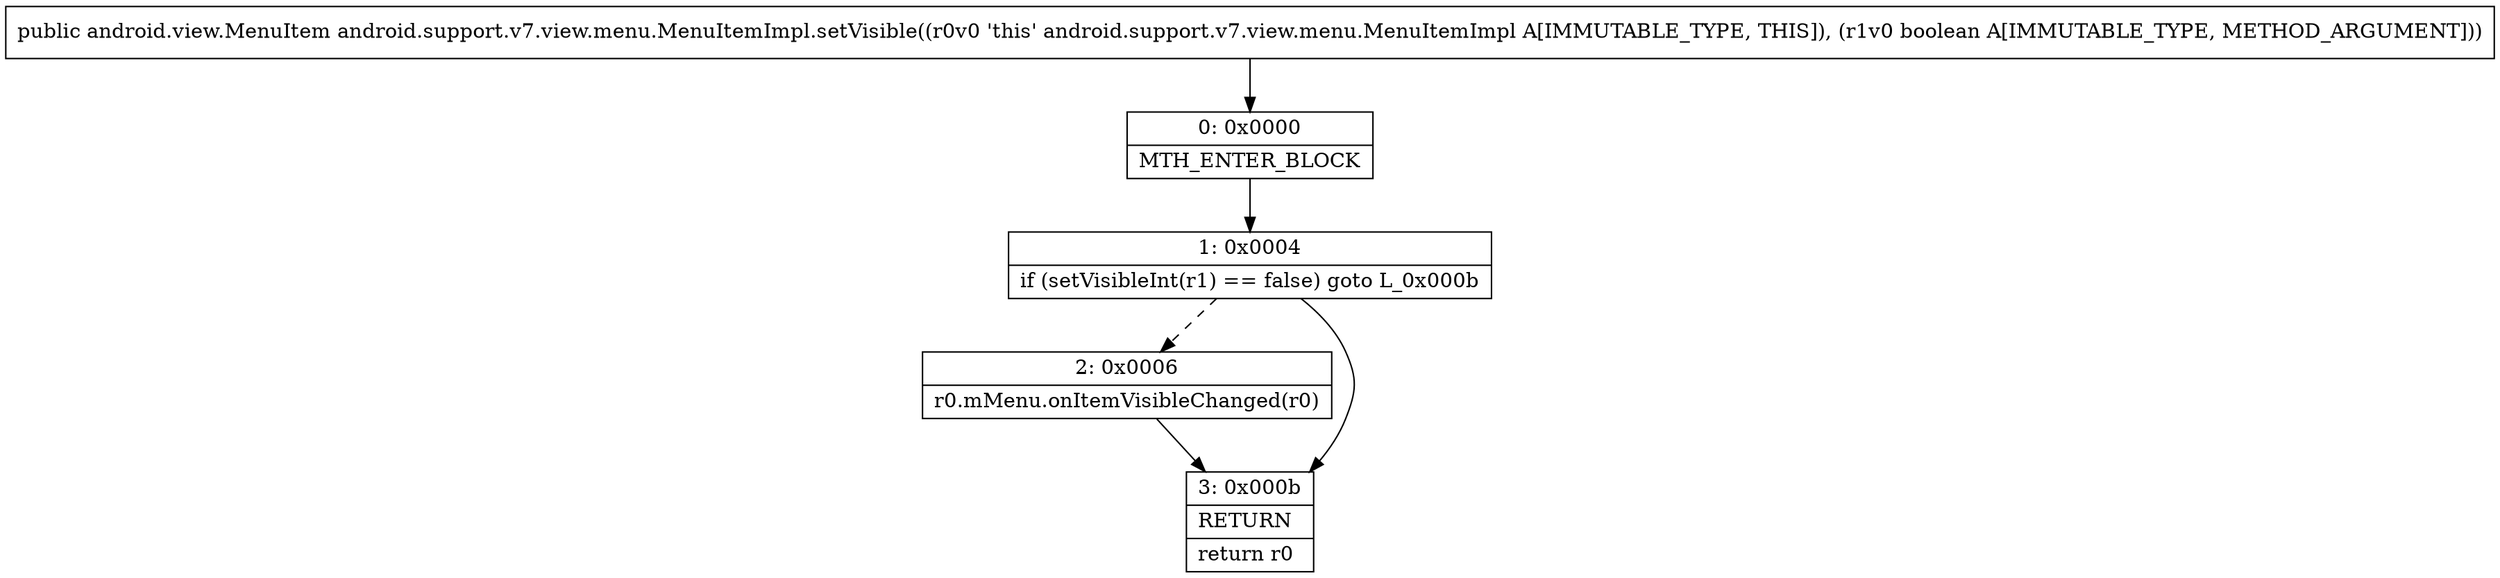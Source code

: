 digraph "CFG forandroid.support.v7.view.menu.MenuItemImpl.setVisible(Z)Landroid\/view\/MenuItem;" {
Node_0 [shape=record,label="{0\:\ 0x0000|MTH_ENTER_BLOCK\l}"];
Node_1 [shape=record,label="{1\:\ 0x0004|if (setVisibleInt(r1) == false) goto L_0x000b\l}"];
Node_2 [shape=record,label="{2\:\ 0x0006|r0.mMenu.onItemVisibleChanged(r0)\l}"];
Node_3 [shape=record,label="{3\:\ 0x000b|RETURN\l|return r0\l}"];
MethodNode[shape=record,label="{public android.view.MenuItem android.support.v7.view.menu.MenuItemImpl.setVisible((r0v0 'this' android.support.v7.view.menu.MenuItemImpl A[IMMUTABLE_TYPE, THIS]), (r1v0 boolean A[IMMUTABLE_TYPE, METHOD_ARGUMENT])) }"];
MethodNode -> Node_0;
Node_0 -> Node_1;
Node_1 -> Node_2[style=dashed];
Node_1 -> Node_3;
Node_2 -> Node_3;
}

